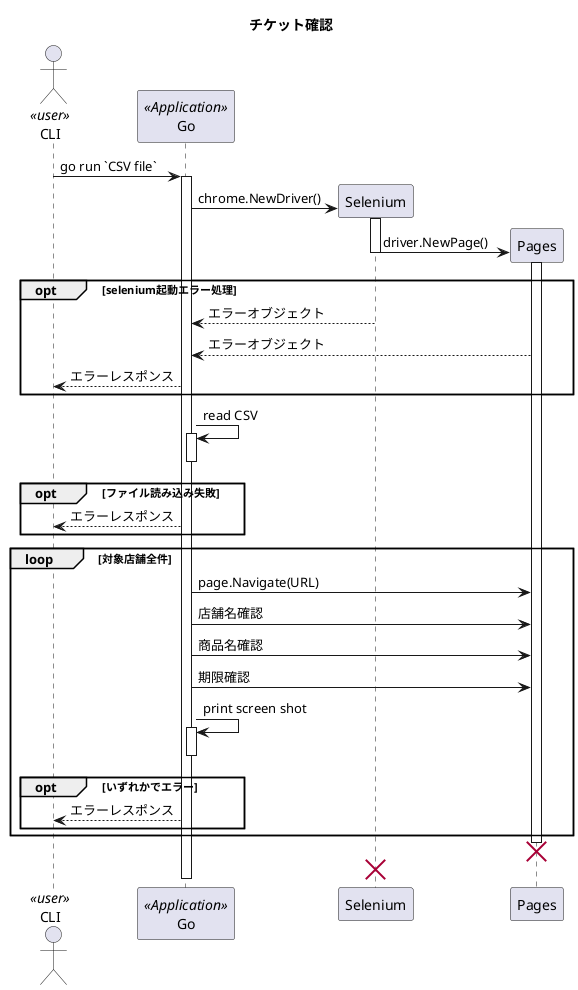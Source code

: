 @startuml チケット確認

title チケット確認

actor CLI <<user>>
participant Go <<Application>>
participant Selenium

CLI -> Go : go run `CSV file`

activate Go

create Selenium
Go -> Selenium : chrome.NewDriver()
activate Selenium

create Pages
Selenium -> Pages : driver.NewPage()
activate Pages
deactivate Selenium
opt selenium起動エラー処理
  Go <-- Selenium : エラーオブジェクト
  Go <-- Pages    : エラーオブジェクト
  CLI <-- Go      : エラーレスポンス
end
Go -> Go  : read CSV
activate Go
deactivate Go
opt ファイル読み込み失敗
  CLI <-- Go : エラーレスポンス
end

loop 対象店舗全件
  Go -> Pages : page.Navigate(URL)
  Go -> Pages : 店舗名確認
  Go -> Pages : 商品名確認
  Go -> Pages : 期限確認
  Go -> Go  : print screen shot
  activate Go
  deactivate Go
  opt いずれかでエラー
    CLI <-- Go : エラーレスポンス
  end
end

destroy Pages
destroy Selenium
deactivate Go

@enduml

